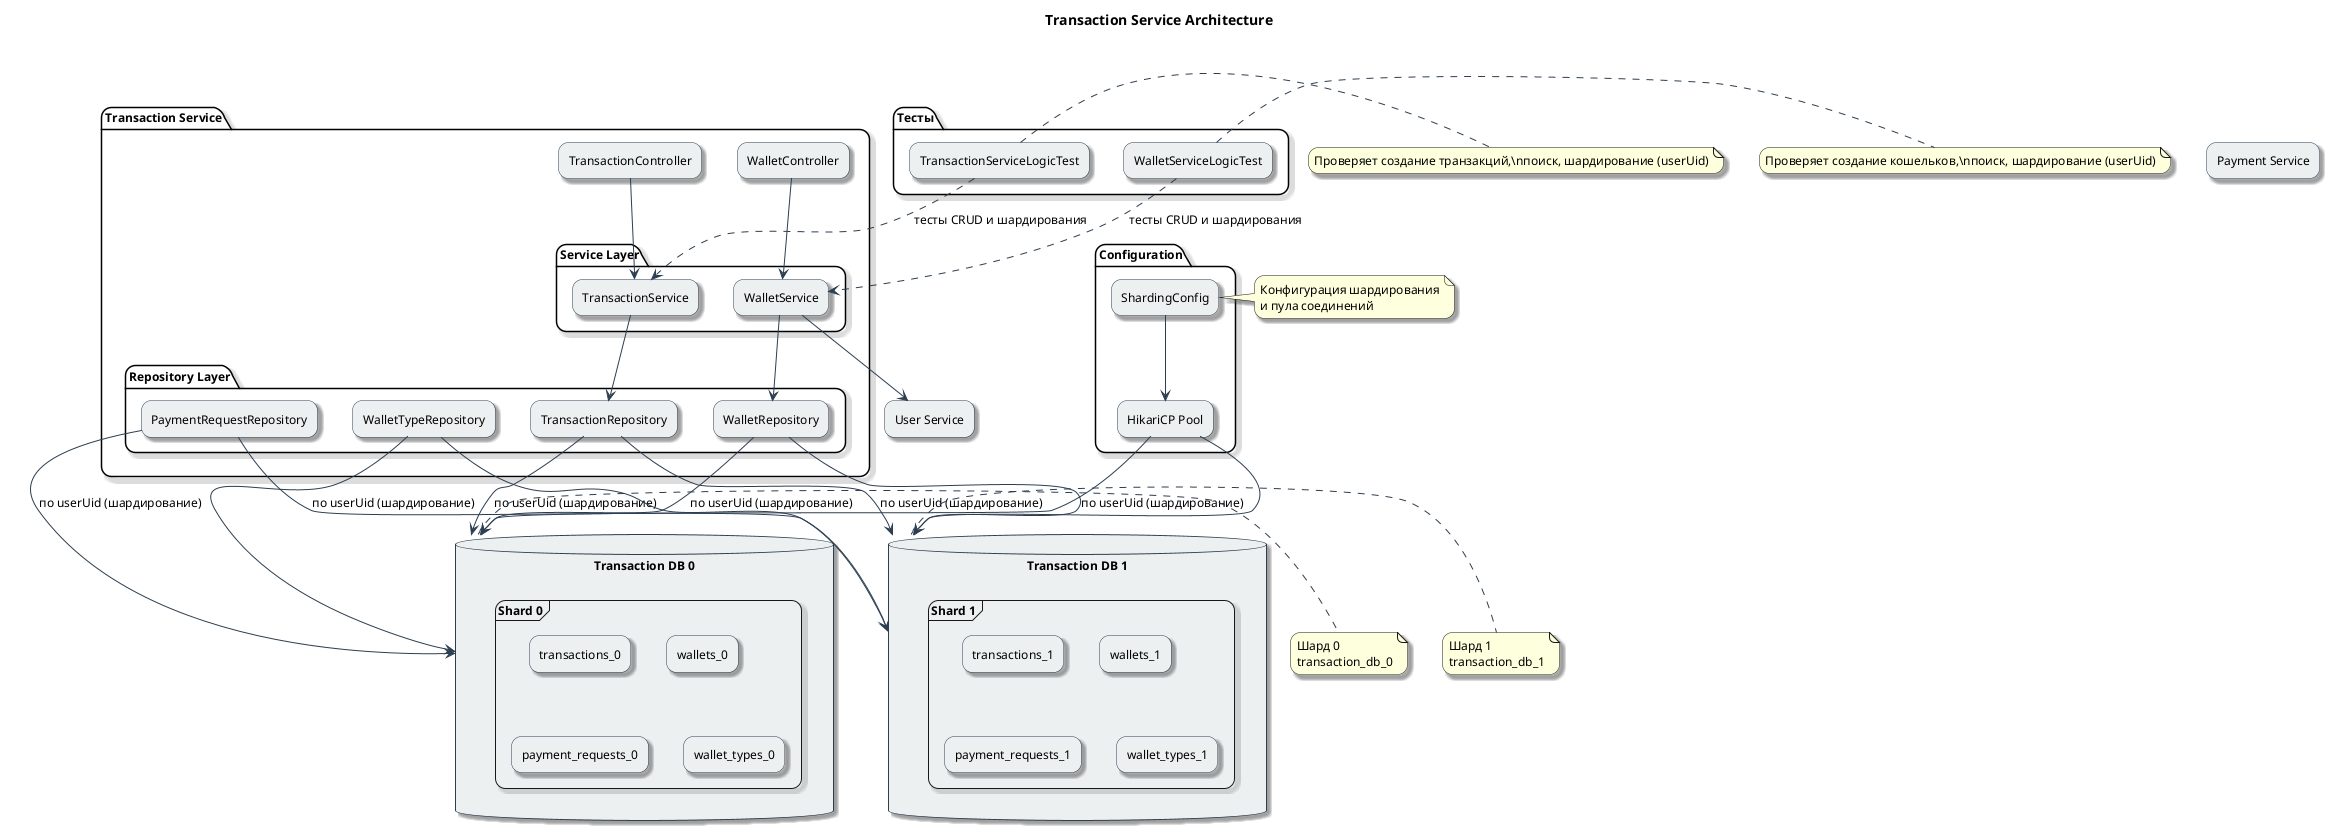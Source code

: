 @startuml Transaction Service Architecture

!define RECTANGLE class

skinparam componentStyle rectangle
skinparam backgroundColor white
skinparam handwritten false
skinparam defaultFontName Arial
skinparam defaultFontSize 12
skinparam roundcorner 20
skinparam shadowing true
skinparam ArrowColor #2C3E50
skinparam ComponentBackgroundColor #ECF0F1
skinparam ComponentBorderColor #2C3E50
skinparam DatabaseBackgroundColor #ECF0F1
skinparam DatabaseBorderColor #2C3E50

title Transaction Service Architecture

' Основные компоненты
package "Transaction Service" {
    [TransactionController] as TC
    [WalletController] as WC
    
    package "Service Layer" {
        [TransactionService] as TS
        [WalletService] as WS
    }
    
    package "Repository Layer" {
        [TransactionRepository] as TR
        [WalletRepository] as WR
        [PaymentRequestRepository] as PRR
        [WalletTypeRepository] as WTR
    }
}

' Базы данных (шарды)
database "Transaction DB 0" as DB0 {
    frame "Shard 0" {
        [transactions_0]
        [wallets_0]
        [payment_requests_0]
        [wallet_types_0]
    }
}

database "Transaction DB 1" as DB1 {
    frame "Shard 1" {
        [transactions_1]
        [wallets_1]
        [payment_requests_1]
        [wallet_types_1]
    }
}

' Внешние сервисы
[User Service] as US
[Payment Service] as PS

' Конфигурация
package "Configuration" {
    [ShardingConfig] as SC
    [HikariCP Pool] as HCP
}

' Тесты (новое)
package "Тесты" {
    [WalletServiceLogicTest] as WLT
    [TransactionServiceLogicTest] as TLT
}

' Связи контроллеров с сервисами
TC --> TS
WC --> WS

' Связи сервисов с репозиториями
TS --> TR
WS --> WR

' Связи репозиториев с базами данных (шарды)
TR --> DB0 : по userUid (шардирование)
TR --> DB1 : по userUid (шардирование)
WR --> DB0 : по userUid (шардирование)
WR --> DB1 : по userUid (шардирование)
PRR --> DB0 : по userUid (шардирование)
PRR --> DB1 : по userUid (шардирование)
WTR --> DB0
WTR --> DB1

' Внешние связи
WS --> US

' Конфигурационные связи
SC --> HCP
HCP --> DB0
HCP --> DB1

' Тесты проверяют сервисы и шардирование
WLT ..> WS : тесты CRUD и шардирования
TLT ..> TS : тесты CRUD и шардирования

' Примечания
note right of SC
  Конфигурация шардирования
  и пула соединений
end note

note right of DB0
  Шард 0
  transaction_db_0
end note

note right of DB1
  Шард 1
  transaction_db_1
end note

note right of WLT
  Проверяет создание кошельков,\nпоиск, шардирование (userUid)
end note

note right of TLT
  Проверяет создание транзакций,\nпоиск, шардирование (userUid)
end note

@enduml 